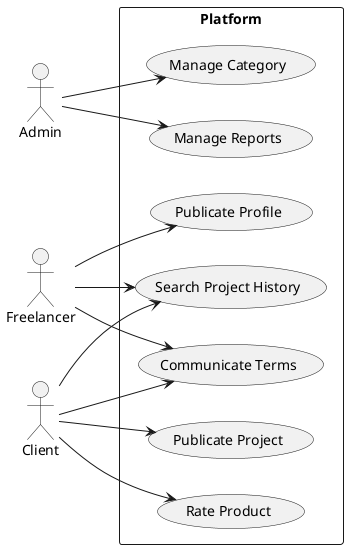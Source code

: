 @startuml
left to right direction
skinparam packageStyle rectangle

actor Admin as admin
actor Freelancer as freelancer
actor Client as client

rectangle "Platform" {
    usecase "Manage Category" as manageCategory
    usecase "Manage Reports" as mediateDispute
    
    usecase "Publicate Profile" as publicateProfile
    usecase "Search Project History" as searchProjectHistory
    usecase "Communicate Terms" as manifestInterest
    
    usecase "Publicate Project" as publicateProject
    usecase "Rate Product" as rateProduct
        
    admin --> manageCategory
    admin --> mediateDispute
    
    freelancer --> publicateProfile
    freelancer --> searchProjectHistory
    freelancer --> manifestInterest
    
    client --> searchProjectHistory
    client --> manifestInterest
    client --> publicateProject
    client --> rateProduct
}
@enduml

